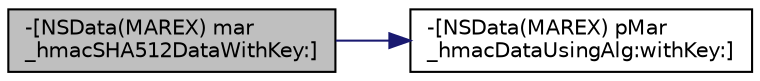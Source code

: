 digraph "-[NSData(MAREX) mar_hmacSHA512DataWithKey:]"
{
  edge [fontname="Helvetica",fontsize="10",labelfontname="Helvetica",labelfontsize="10"];
  node [fontname="Helvetica",fontsize="10",shape=record];
  rankdir="LR";
  Node58 [label="-[NSData(MAREX) mar\l_hmacSHA512DataWithKey:]",height=0.2,width=0.4,color="black", fillcolor="grey75", style="filled", fontcolor="black"];
  Node58 -> Node59 [color="midnightblue",fontsize="10",style="solid",fontname="Helvetica"];
  Node59 [label="-[NSData(MAREX) pMar\l_hmacDataUsingAlg:withKey:]",height=0.2,width=0.4,color="black", fillcolor="white", style="filled",URL="$category_n_s_data_07_m_a_r_e_x_08.html#a8f37f0cd2bff0fd53201d3bdec3856a4"];
}
